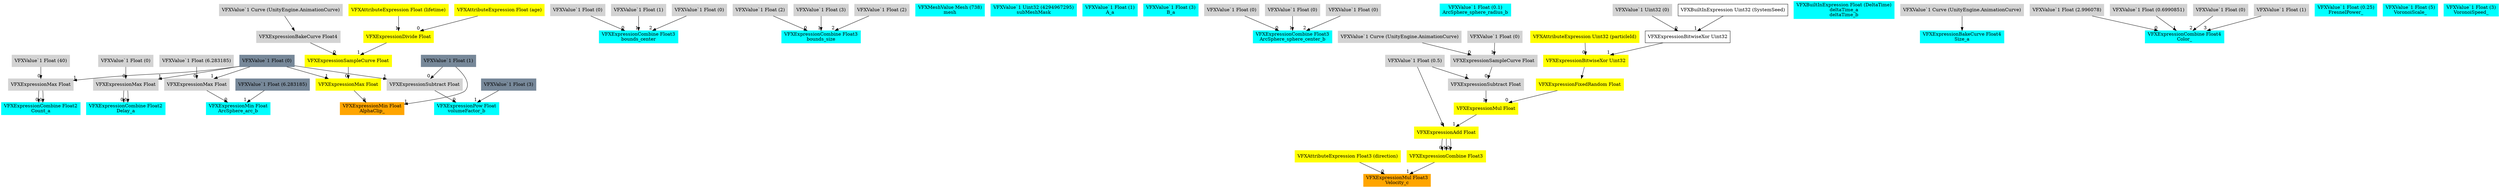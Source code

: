 digraph G {
node0 [shape="box" color="cyan" style="filled" label="VFXExpressionCombine Float2
Count_a"]
node1 [shape="box" color="lightgray" style="filled" label="VFXExpressionMax Float"]
node2 [shape="box" color="lightgray" style="filled" label="VFXValue`1 Float (40)"]
node3 [shape="box" color="lightslategray" style="filled" label="VFXValue`1 Float (0)"]
node4 [shape="box" color="cyan" style="filled" label="VFXExpressionCombine Float2
Delay_a"]
node5 [shape="box" color="lightgray" style="filled" label="VFXExpressionMax Float"]
node6 [shape="box" color="lightgray" style="filled" label="VFXValue`1 Float (0)"]
node7 [shape="box" color="cyan" style="filled" label="VFXExpressionCombine Float3
bounds_center"]
node8 [shape="box" color="lightgray" style="filled" label="VFXValue`1 Float (0)"]
node9 [shape="box" color="lightgray" style="filled" label="VFXValue`1 Float (1)"]
node10 [shape="box" color="lightgray" style="filled" label="VFXValue`1 Float (0)"]
node11 [shape="box" color="cyan" style="filled" label="VFXExpressionCombine Float3
bounds_size"]
node12 [shape="box" color="lightgray" style="filled" label="VFXValue`1 Float (2)"]
node13 [shape="box" color="lightgray" style="filled" label="VFXValue`1 Float (3)"]
node14 [shape="box" color="lightgray" style="filled" label="VFXValue`1 Float (2)"]
node15 [shape="box" color="cyan" style="filled" label="VFXMeshValue Mesh (738)
mesh"]
node16 [shape="box" color="cyan" style="filled" label="VFXValue`1 Uint32 (4294967295)
subMeshMask"]
node17 [shape="box" color="cyan" style="filled" label="VFXValue`1 Float (1)
A_a"]
node18 [shape="box" color="cyan" style="filled" label="VFXValue`1 Float (3)
B_a"]
node19 [shape="box" color="cyan" style="filled" label="VFXExpressionCombine Float3
ArcSphere_sphere_center_b"]
node20 [shape="box" color="lightgray" style="filled" label="VFXValue`1 Float (0)"]
node21 [shape="box" color="lightgray" style="filled" label="VFXValue`1 Float (0)"]
node22 [shape="box" color="lightgray" style="filled" label="VFXValue`1 Float (0)"]
node23 [shape="box" color="cyan" style="filled" label="VFXValue`1 Float (0.1)
ArcSphere_sphere_radius_b"]
node24 [shape="box" color="cyan" style="filled" label="VFXExpressionMin Float
ArcSphere_arc_b"]
node25 [shape="box" color="lightgray" style="filled" label="VFXExpressionMax Float"]
node26 [shape="box" color="lightgray" style="filled" label="VFXValue`1 Float (6.283185)"]
node27 [shape="box" color="lightslategray" style="filled" label="VFXValue`1 Float (6.283185)"]
node28 [shape="box" color="cyan" style="filled" label="VFXExpressionPow Float
volumeFactor_b"]
node29 [shape="box" color="lightgray" style="filled" label="VFXExpressionSubtract Float"]
node30 [shape="box" color="lightslategray" style="filled" label="VFXValue`1 Float (1)"]
node31 [shape="box" color="lightslategray" style="filled" label="VFXValue`1 Float (3)"]
node32 [shape="box" color="orange" style="filled" label="VFXExpressionMul Float3
Velocity_c"]
node33 [shape="box" color="yellow" style="filled" label="VFXAttributeExpression Float3 (direction)"]
node34 [shape="box" color="yellow" style="filled" label="VFXExpressionCombine Float3"]
node35 [shape="box" color="yellow" style="filled" label="VFXExpressionAdd Float"]
node36 [shape="box" color="lightgray" style="filled" label="VFXValue`1 Float (0.5)"]
node37 [shape="box" color="yellow" style="filled" label="VFXExpressionMul Float"]
node38 [shape="box" color="yellow" style="filled" label="VFXExpressionFixedRandom Float"]
node39 [shape="box" color="yellow" style="filled" label="VFXExpressionBitwiseXor Uint32"]
node40 [shape="box" color="yellow" style="filled" label="VFXAttributeExpression Uint32 (particleId)"]
node41 [shape="box" label="VFXExpressionBitwiseXor Uint32"]
node42 [shape="box" color="lightgray" style="filled" label="VFXValue`1 Uint32 (0)"]
node43 [shape="box" label="VFXBuiltInExpression Uint32 (SystemSeed)"]
node44 [shape="box" color="lightgray" style="filled" label="VFXExpressionSubtract Float"]
node45 [shape="box" color="lightgray" style="filled" label="VFXExpressionSampleCurve Float"]
node46 [shape="box" color="lightgray" style="filled" label="VFXValue`1 Curve (UnityEngine.AnimationCurve)"]
node47 [shape="box" color="lightgray" style="filled" label="VFXValue`1 Float (0)"]
node48 [shape="box" color="cyan" style="filled" label="VFXBuiltInExpression Float (DeltaTime)
deltaTime_a
deltaTime_b"]
node49 [shape="box" color="cyan" style="filled" label="VFXExpressionBakeCurve Float4
Size_a"]
node50 [shape="box" color="lightgray" style="filled" label="VFXValue`1 Curve (UnityEngine.AnimationCurve)"]
node51 [shape="box" color="cyan" style="filled" label="VFXExpressionCombine Float4
Color_"]
node52 [shape="box" color="lightgray" style="filled" label="VFXValue`1 Float (2.996078)"]
node53 [shape="box" color="lightgray" style="filled" label="VFXValue`1 Float (0.6990851)"]
node54 [shape="box" color="lightgray" style="filled" label="VFXValue`1 Float (0)"]
node55 [shape="box" color="lightgray" style="filled" label="VFXValue`1 Float (1)"]
node56 [shape="box" color="orange" style="filled" label="VFXExpressionMin Float
AlphaClip_"]
node57 [shape="box" color="yellow" style="filled" label="VFXExpressionMax Float"]
node58 [shape="box" color="yellow" style="filled" label="VFXExpressionSampleCurve Float"]
node59 [shape="box" color="lightgray" style="filled" label="VFXExpressionBakeCurve Float4"]
node60 [shape="box" color="lightgray" style="filled" label="VFXValue`1 Curve (UnityEngine.AnimationCurve)"]
node61 [shape="box" color="yellow" style="filled" label="VFXExpressionDivide Float"]
node62 [shape="box" color="yellow" style="filled" label="VFXAttributeExpression Float (age)"]
node63 [shape="box" color="yellow" style="filled" label="VFXAttributeExpression Float (lifetime)"]
node64 [shape="box" color="cyan" style="filled" label="VFXValue`1 Float (0.25)
FresnelPower_"]
node65 [shape="box" color="cyan" style="filled" label="VFXValue`1 Float (5)
VoronoiScale_"]
node66 [shape="box" color="cyan" style="filled" label="VFXValue`1 Float (3)
VoronoiSpeed_"]
node1 -> node0 [headlabel="0"]
node1 -> node0 [headlabel="1"]
node2 -> node1 [headlabel="0"]
node3 -> node1 [headlabel="1"]
node5 -> node4 [headlabel="0"]
node5 -> node4 [headlabel="1"]
node6 -> node5 [headlabel="0"]
node3 -> node5 [headlabel="1"]
node8 -> node7 [headlabel="0"]
node9 -> node7 [headlabel="1"]
node10 -> node7 [headlabel="2"]
node12 -> node11 [headlabel="0"]
node13 -> node11 [headlabel="1"]
node14 -> node11 [headlabel="2"]
node20 -> node19 [headlabel="0"]
node21 -> node19 [headlabel="1"]
node22 -> node19 [headlabel="2"]
node25 -> node24 [headlabel="0"]
node27 -> node24 [headlabel="1"]
node26 -> node25 [headlabel="0"]
node3 -> node25 [headlabel="1"]
node29 -> node28 [headlabel="0"]
node31 -> node28 [headlabel="1"]
node30 -> node29 [headlabel="0"]
node3 -> node29 [headlabel="1"]
node33 -> node32 [headlabel="0"]
node34 -> node32 [headlabel="1"]
node35 -> node34 [headlabel="0"]
node35 -> node34 [headlabel="1"]
node35 -> node34 [headlabel="2"]
node36 -> node35 [headlabel="0"]
node37 -> node35 [headlabel="1"]
node38 -> node37 [headlabel="0"]
node44 -> node37 [headlabel="1"]
node39 -> node38 
node40 -> node39 [headlabel="0"]
node41 -> node39 [headlabel="1"]
node42 -> node41 [headlabel="0"]
node43 -> node41 [headlabel="1"]
node45 -> node44 [headlabel="0"]
node36 -> node44 [headlabel="1"]
node46 -> node45 [headlabel="0"]
node47 -> node45 [headlabel="1"]
node50 -> node49 
node52 -> node51 [headlabel="0"]
node53 -> node51 [headlabel="1"]
node54 -> node51 [headlabel="2"]
node55 -> node51 [headlabel="3"]
node57 -> node56 [headlabel="0"]
node30 -> node56 [headlabel="1"]
node58 -> node57 [headlabel="0"]
node3 -> node57 [headlabel="1"]
node59 -> node58 [headlabel="0"]
node61 -> node58 [headlabel="1"]
node60 -> node59 
node62 -> node61 [headlabel="0"]
node63 -> node61 [headlabel="1"]
}
